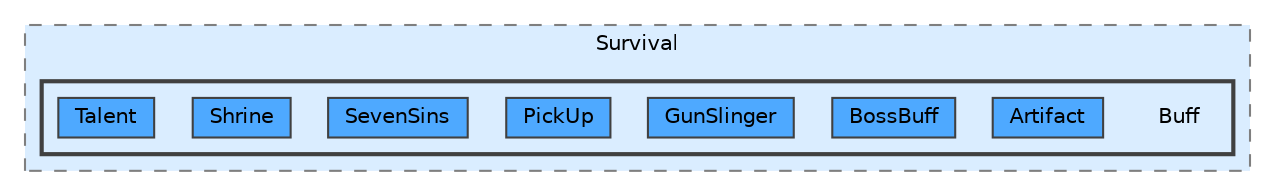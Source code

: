 digraph "Q:/IdleWave/Projet/Assets/Scripts/RogueGenesia/Survival/Buff"
{
 // LATEX_PDF_SIZE
  bgcolor="transparent";
  edge [fontname=Helvetica,fontsize=10,labelfontname=Helvetica,labelfontsize=10];
  node [fontname=Helvetica,fontsize=10,shape=box,height=0.2,width=0.4];
  compound=true
  subgraph clusterdir_2d909ba704f47538bf61aa9015000ce8 {
    graph [ bgcolor="#daedff", pencolor="grey50", label="Survival", fontname=Helvetica,fontsize=10 style="filled,dashed", URL="dir_2d909ba704f47538bf61aa9015000ce8.html",tooltip=""]
  subgraph clusterdir_fd73079aba80a91e057034f675db5c1f {
    graph [ bgcolor="#daedff", pencolor="grey25", label="", fontname=Helvetica,fontsize=10 style="filled,bold", URL="dir_fd73079aba80a91e057034f675db5c1f.html",tooltip=""]
    dir_fd73079aba80a91e057034f675db5c1f [shape=plaintext, label="Buff"];
  dir_4b6935bc1965366c77c70f48cf019d0f [label="Artifact", fillcolor="#4ea9ff", color="grey25", style="filled", URL="dir_4b6935bc1965366c77c70f48cf019d0f.html",tooltip=""];
  dir_aa640e35ea870c01b882cd36cf84f810 [label="BossBuff", fillcolor="#4ea9ff", color="grey25", style="filled", URL="dir_aa640e35ea870c01b882cd36cf84f810.html",tooltip=""];
  dir_5325d196e48a7791bf4f43015dfdad19 [label="GunSlinger", fillcolor="#4ea9ff", color="grey25", style="filled", URL="dir_5325d196e48a7791bf4f43015dfdad19.html",tooltip=""];
  dir_10eae6b4f65a0f58c86d019fdf49ef11 [label="PickUp", fillcolor="#4ea9ff", color="grey25", style="filled", URL="dir_10eae6b4f65a0f58c86d019fdf49ef11.html",tooltip=""];
  dir_d29b91f0695a4d7aec2cc150a9602b0a [label="SevenSins", fillcolor="#4ea9ff", color="grey25", style="filled", URL="dir_d29b91f0695a4d7aec2cc150a9602b0a.html",tooltip=""];
  dir_04dff73bc0f5ce7709e3e1a1c1ff495d [label="Shrine", fillcolor="#4ea9ff", color="grey25", style="filled", URL="dir_04dff73bc0f5ce7709e3e1a1c1ff495d.html",tooltip=""];
  dir_f8c651af15bbf7e2b3157402f2bccb71 [label="Talent", fillcolor="#4ea9ff", color="grey25", style="filled", URL="dir_f8c651af15bbf7e2b3157402f2bccb71.html",tooltip=""];
  }
  }
}

